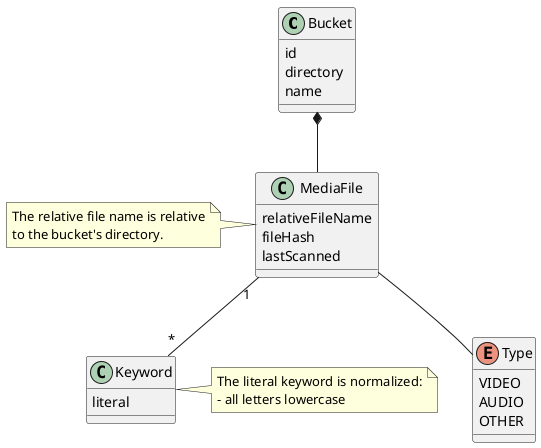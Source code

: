 @startuml
skinparam componentStyle uml2

class Bucket {
    id
    directory
    name
}

class MediaFile {
    relativeFileName
    fileHash
    lastScanned
}

note left of MediaFile {
    The relative file name is relative
    to the bucket's directory.
}

enum Type {
    VIDEO
    AUDIO
    OTHER
}

class Keyword {
    literal
}

note right of Keyword {
    The literal keyword is normalized:
    - all letters lowercase
}

Bucket *-- MediaFile
MediaFile -- Type
MediaFile "1" -- "*" Keyword

@enduml
